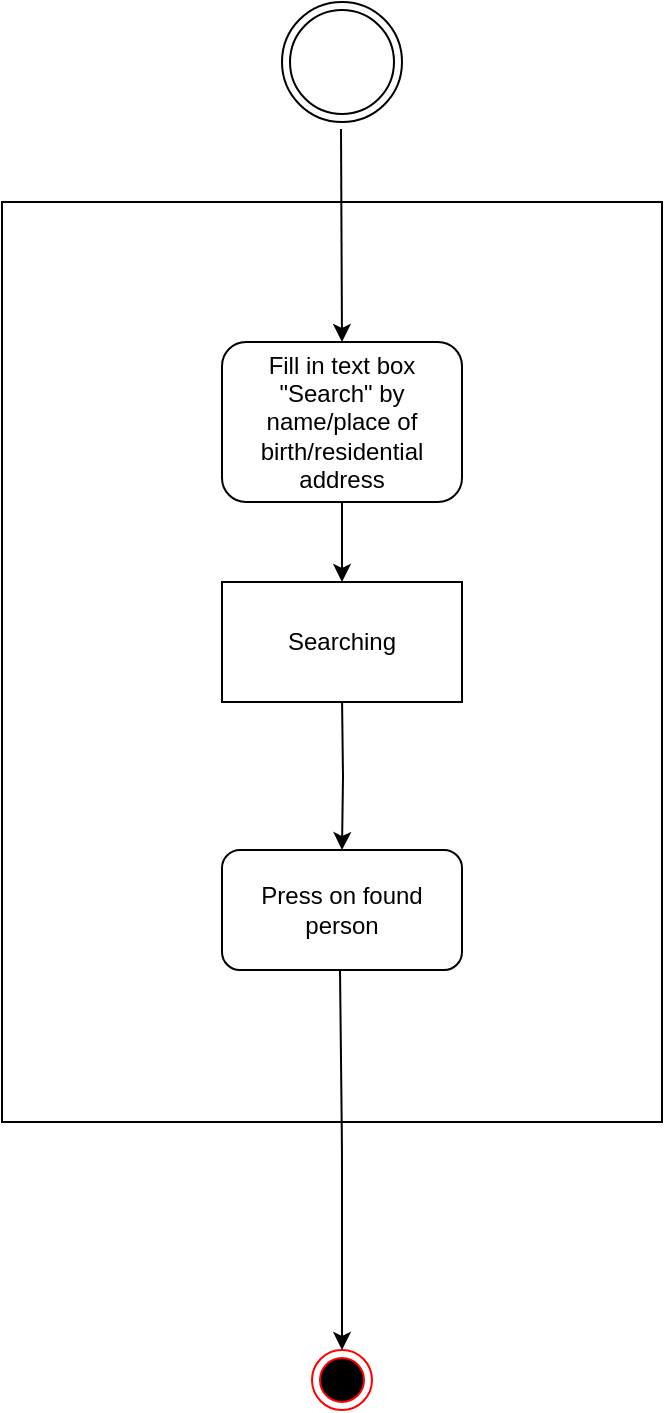 <mxfile version="12.2.6" type="device" pages="1"><diagram id="l7BVhY-tIjKRkohKlm41" name="Page-1"><mxGraphModel dx="971" dy="565" grid="1" gridSize="10" guides="1" tooltips="1" connect="1" arrows="1" fold="1" page="1" pageScale="1" pageWidth="827" pageHeight="1169" math="0" shadow="0"><root><mxCell id="0"/><mxCell id="1" parent="0"/><mxCell id="fEmFJtDzoxUJFqwD8eKj-189" value="" style="rounded=0;whiteSpace=wrap;html=1;" vertex="1" parent="1"><mxGeometry x="190" y="230" width="330" height="460" as="geometry"/></mxCell><mxCell id="fEmFJtDzoxUJFqwD8eKj-190" value="" style="ellipse;html=1;shape=endState;fillColor=#000000;strokeColor=#ff0000;" vertex="1" parent="1"><mxGeometry x="345" y="804" width="30" height="30" as="geometry"/></mxCell><mxCell id="fEmFJtDzoxUJFqwD8eKj-191" value="" style="ellipse;shape=doubleEllipse;html=1;dashed=0;whitespace=wrap;aspect=fixed;" vertex="1" parent="1"><mxGeometry x="330" y="130" width="60" height="60" as="geometry"/></mxCell><mxCell id="fEmFJtDzoxUJFqwD8eKj-192" value="" style="endArrow=classic;html=1;exitX=0.5;exitY=1;exitDx=0;exitDy=0;entryX=0.5;entryY=0;entryDx=0;entryDy=0;" edge="1" parent="1" target="fEmFJtDzoxUJFqwD8eKj-190"><mxGeometry width="50" height="50" relative="1" as="geometry"><mxPoint x="359" y="614.0" as="sourcePoint"/><mxPoint x="360.375" y="784" as="targetPoint"/><Array as="points"><mxPoint x="360" y="704"/><mxPoint x="360" y="804"/></Array></mxGeometry></mxCell><mxCell id="fEmFJtDzoxUJFqwD8eKj-193" value="" style="endArrow=classic;html=1;exitX=0.5;exitY=1;exitDx=0;exitDy=0;entryX=0.5;entryY=0;entryDx=0;entryDy=0;" edge="1" parent="1" target="fEmFJtDzoxUJFqwD8eKj-195"><mxGeometry width="50" height="50" relative="1" as="geometry"><mxPoint x="359.5" y="193.5" as="sourcePoint"/><mxPoint x="359.859" y="270" as="targetPoint"/></mxGeometry></mxCell><mxCell id="fEmFJtDzoxUJFqwD8eKj-194" style="edgeStyle=orthogonalEdgeStyle;rounded=0;orthogonalLoop=1;jettySize=auto;html=1;entryX=0.5;entryY=0;entryDx=0;entryDy=0;" edge="1" parent="1" source="fEmFJtDzoxUJFqwD8eKj-195"><mxGeometry relative="1" as="geometry"><mxPoint x="360" y="420" as="targetPoint"/></mxGeometry></mxCell><mxCell id="fEmFJtDzoxUJFqwD8eKj-195" value="Fill in text box &quot;Search&quot; by name/place of birth/residential address" style="rounded=1;whiteSpace=wrap;html=1;" vertex="1" parent="1"><mxGeometry x="300" y="300" width="120" height="80" as="geometry"/></mxCell><mxCell id="fEmFJtDzoxUJFqwD8eKj-198" style="edgeStyle=orthogonalEdgeStyle;rounded=0;orthogonalLoop=1;jettySize=auto;html=1;entryX=0.5;entryY=0;entryDx=0;entryDy=0;" edge="1" parent="1" target="fEmFJtDzoxUJFqwD8eKj-200"><mxGeometry relative="1" as="geometry"><mxPoint x="360.034" y="480" as="sourcePoint"/></mxGeometry></mxCell><mxCell id="fEmFJtDzoxUJFqwD8eKj-200" value="Press on found person" style="rounded=1;whiteSpace=wrap;html=1;" vertex="1" parent="1"><mxGeometry x="300" y="554" width="120" height="60" as="geometry"/></mxCell><mxCell id="fEmFJtDzoxUJFqwD8eKj-201" value="Searching" style="rounded=0;whiteSpace=wrap;html=1;" vertex="1" parent="1"><mxGeometry x="300" y="420" width="120" height="60" as="geometry"/></mxCell></root></mxGraphModel></diagram></mxfile>